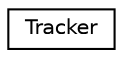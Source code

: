 digraph G
{
  edge [fontname="Helvetica",fontsize="10",labelfontname="Helvetica",labelfontsize="10"];
  node [fontname="Helvetica",fontsize="10",shape=record];
  rankdir="LR";
  Node1 [label="Tracker",height=0.2,width=0.4,color="black", fillcolor="white", style="filled",URL="$class_tracker.html"];
}
